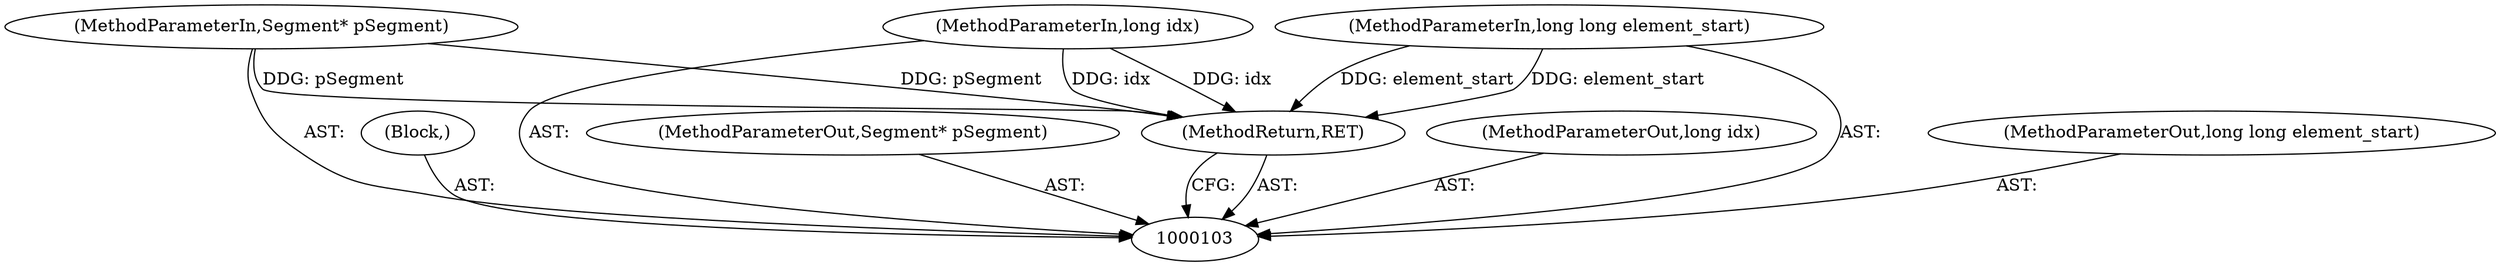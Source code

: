 digraph "1_Android_04839626ed859623901ebd3a5fd483982186b59d_11" {
"1000108" [label="(MethodReturn,RET)"];
"1000107" [label="(Block,)"];
"1000104" [label="(MethodParameterIn,Segment* pSegment)"];
"1000115" [label="(MethodParameterOut,Segment* pSegment)"];
"1000105" [label="(MethodParameterIn,long idx)"];
"1000116" [label="(MethodParameterOut,long idx)"];
"1000106" [label="(MethodParameterIn,long long element_start)"];
"1000117" [label="(MethodParameterOut,long long element_start)"];
"1000108" -> "1000103"  [label="AST: "];
"1000108" -> "1000103"  [label="CFG: "];
"1000106" -> "1000108"  [label="DDG: element_start"];
"1000105" -> "1000108"  [label="DDG: idx"];
"1000104" -> "1000108"  [label="DDG: pSegment"];
"1000107" -> "1000103"  [label="AST: "];
"1000104" -> "1000103"  [label="AST: "];
"1000104" -> "1000108"  [label="DDG: pSegment"];
"1000115" -> "1000103"  [label="AST: "];
"1000105" -> "1000103"  [label="AST: "];
"1000105" -> "1000108"  [label="DDG: idx"];
"1000116" -> "1000103"  [label="AST: "];
"1000106" -> "1000103"  [label="AST: "];
"1000106" -> "1000108"  [label="DDG: element_start"];
"1000117" -> "1000103"  [label="AST: "];
}
